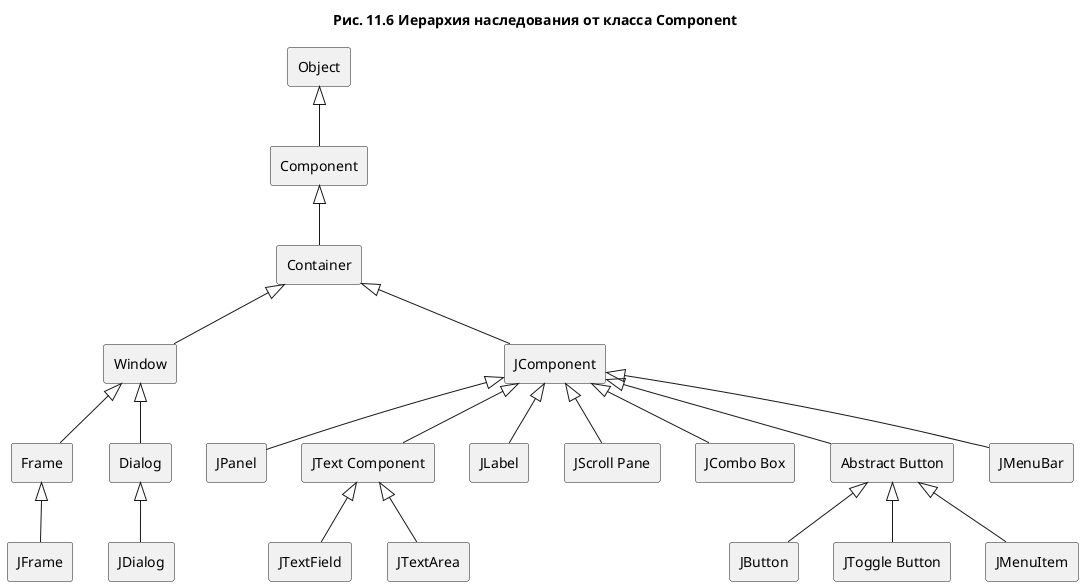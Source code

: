 @startuml
title
Рис. 11.6 Иерархия наследования от класса Component
end title
skinparam conditionStyle inside

rectangle "Object" as Object
rectangle "Component" as Component
rectangle "Container" as Container

rectangle "Window" as Window
rectangle "JComponent" as JComponent
rectangle "Frame" as Frame
rectangle "Dialog" as Dialog
rectangle "JFrame" as JFrame
rectangle "JDialog" as JDialog

rectangle "JPanel" as JPanel
rectangle "JText Component" as JTextComponent
rectangle "JLabel" as JLabel
rectangle "JScroll Pane" as JScrollPane
rectangle "JCombo Box" as JComboBox
rectangle "Abstract Button" as AbstractButton
rectangle "JMenuBar" as JMenuBar
rectangle "JTextField" as JTextField
rectangle "JTextArea" as JTextArea
rectangle "JButton" as JButton
rectangle "JToggle Button" as JToggleButton
rectangle "JMenuItem" as JMenuItem

Object <|-- Component

Component <|-- Container
Container <|-- Window
Window <|-- Frame
Frame <|-- JFrame
Window <|-- Dialog
Dialog <|-- JDialog

Container <|-- JComponent
JComponent <|-- JPanel
JComponent <|-- JTextComponent
JTextComponent <|-- JTextField
JTextComponent <|-- JTextArea

JComponent <|-- JLabel
JComponent <|-- JScrollPane
JComponent <|-- JComboBox
JComponent <|-- AbstractButton
AbstractButton <|-- JButton
AbstractButton <|-- JToggleButton
AbstractButton <|-- JMenuItem

JComponent <|-- JMenuBar
@enduml
